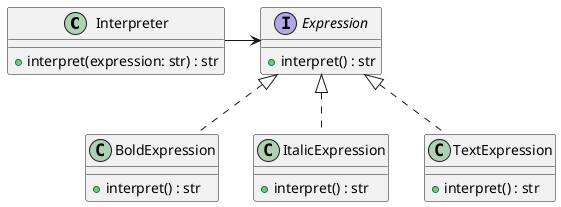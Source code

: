 @startuml
class Interpreter {
  +interpret(expression: str) : str
}
Interface Expression {
  +interpret() : str
}
class BoldExpression {
  +interpret() : str
}
class ItalicExpression {
  +interpret() : str
}
class TextExpression {
  +interpret() : str
}
Interpreter -right-> Expression
Expression <|.. BoldExpression
Expression <|.. ItalicExpression
Expression <|.. TextExpression
@enduml